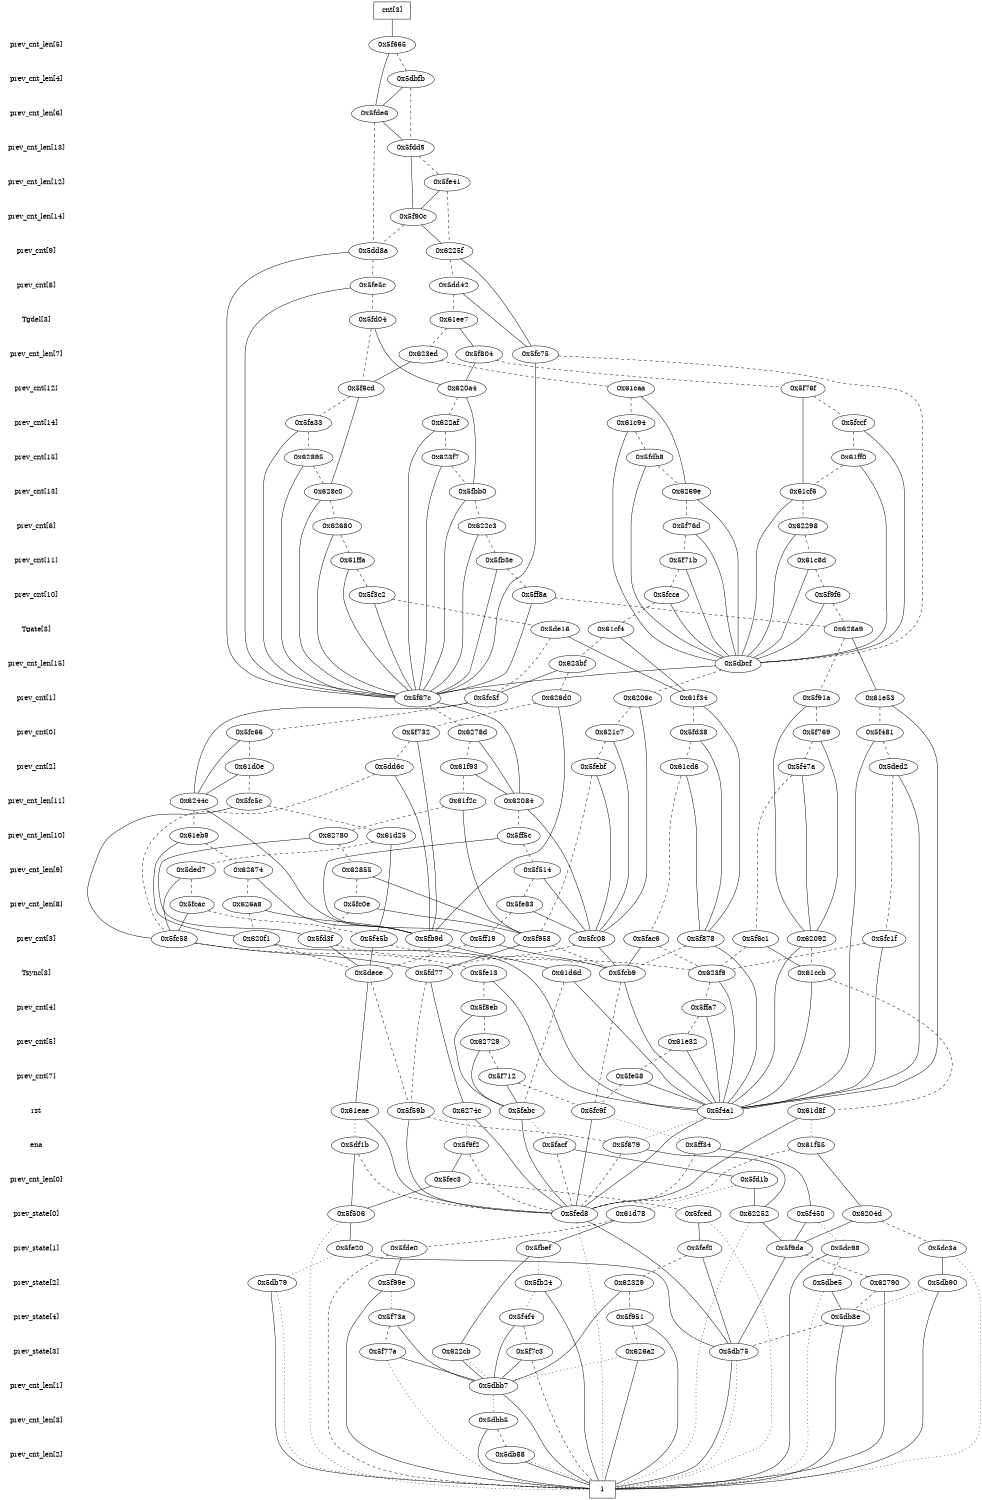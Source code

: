 digraph "DD" {
size = "7.5,10"
center = true;
edge [dir = none];
{ node [shape = plaintext];
  edge [style = invis];
  "CONST NODES" [style = invis];
" prev_cnt_len[5] " -> " prev_cnt_len[4] " -> " prev_cnt_len[6] " -> " prev_cnt_len[13] " -> " prev_cnt_len[12] " -> " prev_cnt_len[14] " -> " prev_cnt[9] " -> " prev_cnt[8] " -> " Tgdel[3] " -> " prev_cnt_len[7] " -> " prev_cnt[12] " -> " prev_cnt[14] " -> " prev_cnt[15] " -> " prev_cnt[13] " -> " prev_cnt[6] " -> " prev_cnt[11] " -> " prev_cnt[10] " -> " Tgate[3] " -> " prev_cnt_len[15] " -> " prev_cnt[1] " -> " prev_cnt[0] " -> " prev_cnt[2] " -> " prev_cnt_len[11] " -> " prev_cnt_len[10] " -> " prev_cnt_len[9] " -> " prev_cnt_len[8] " -> " prev_cnt[3] " -> " Tsync[3] " -> " prev_cnt[4] " -> " prev_cnt[5] " -> " prev_cnt[7] " -> " rst " -> " ena " -> " prev_cnt_len[0] " -> " prev_state[0] " -> " prev_state[1] " -> " prev_state[2] " -> " prev_state[4] " -> " prev_state[3] " -> " prev_cnt_len[1] " -> " prev_cnt_len[3] " -> " prev_cnt_len[2] " -> "CONST NODES"; 
}
{ rank = same; node [shape = box]; edge [style = invis];
"  cnt[3]  "; }
{ rank = same; " prev_cnt_len[5] ";
"0x5f665";
}
{ rank = same; " prev_cnt_len[4] ";
"0x5dbfb";
}
{ rank = same; " prev_cnt_len[6] ";
"0x5fde6";
}
{ rank = same; " prev_cnt_len[13] ";
"0x5fdd9";
}
{ rank = same; " prev_cnt_len[12] ";
"0x5fe41";
}
{ rank = same; " prev_cnt_len[14] ";
"0x5f90c";
}
{ rank = same; " prev_cnt[9] ";
"0x5dd8a";
"0x6225f";
}
{ rank = same; " prev_cnt[8] ";
"0x5fe5c";
"0x5dd42";
}
{ rank = same; " Tgdel[3] ";
"0x5fd04";
"0x61ee7";
}
{ rank = same; " prev_cnt_len[7] ";
"0x5fc75";
"0x623ed";
"0x5f804";
}
{ rank = same; " prev_cnt[12] ";
"0x5f76f";
"0x5f6cd";
"0x620a4";
"0x61caa";
}
{ rank = same; " prev_cnt[14] ";
"0x622af";
"0x5fccf";
"0x61c94";
"0x5fa33";
}
{ rank = same; " prev_cnt[15] ";
"0x61ff0";
"0x5fdb8";
"0x62895";
"0x623f7";
}
{ rank = same; " prev_cnt[13] ";
"0x5fbb0";
"0x628c0";
"0x6269e";
"0x61cf6";
}
{ rank = same; " prev_cnt[6] ";
"0x62298";
"0x5f76d";
"0x622c3";
"0x62680";
}
{ rank = same; " prev_cnt[11] ";
"0x61c8d";
"0x5fb3e";
"0x61ffa";
"0x5f71b";
}
{ rank = same; " prev_cnt[10] ";
"0x5fcca";
"0x5ff8a";
"0x5f3c2";
"0x5f9f6";
}
{ rank = same; " Tgate[3] ";
"0x628a9";
"0x61cf4";
"0x5de16";
}
{ rank = same; " prev_cnt_len[15] ";
"0x623bf";
"0x5dbcf";
}
{ rank = same; " prev_cnt[1] ";
"0x5fc5f";
"0x5f67c";
"0x5f91a";
"0x61f34";
"0x626d0";
"0x61e53";
"0x6206c";
}
{ rank = same; " prev_cnt[0] ";
"0x5f732";
"0x5f769";
"0x5fc66";
"0x5f481";
"0x621c7";
"0x6278d";
"0x5fd38";
}
{ rank = same; " prev_cnt[2] ";
"0x61f93";
"0x61cd6";
"0x5f47a";
"0x5dd6c";
"0x5ded2";
"0x5febf";
"0x61d0e";
}
{ rank = same; " prev_cnt_len[11] ";
"0x6244c";
"0x5fc5c";
"0x62084";
"0x61f2c";
}
{ rank = same; " prev_cnt_len[10] ";
"0x62780";
"0x5ff5c";
"0x61d25";
"0x61eb9";
}
{ rank = same; " prev_cnt_len[9] ";
"0x62674";
"0x5ded7";
"0x5f514";
"0x62855";
}
{ rank = same; " prev_cnt_len[8] ";
"0x5fe83";
"0x626a8";
"0x5fcac";
"0x5fc0e";
}
{ rank = same; " prev_cnt[3] ";
"0x5ff19";
"0x5f878";
"0x5fb9d";
"0x5f958";
"0x62092";
"0x5fd3f";
"0x5fc1f";
"0x5fc08";
"0x620f1";
"0x5fc58";
"0x5f45b";
"0x5f6c1";
"0x5fac6";
}
{ rank = same; " Tsync[3] ";
"0x5dece";
"0x61ccb";
"0x5fd77";
"0x5fe13";
"0x5fcb9";
"0x623f9";
"0x61d6d";
}
{ rank = same; " prev_cnt[4] ";
"0x5f8eb";
"0x5ffa7";
}
{ rank = same; " prev_cnt[5] ";
"0x62729";
"0x61e32";
}
{ rank = same; " prev_cnt[7] ";
"0x5fe58";
"0x5f712";
}
{ rank = same; " rst ";
"0x6274c";
"0x61eae";
"0x5fc9f";
"0x5fabc";
"0x61d8f";
"0x5f4a1";
"0x5f59b";
}
{ rank = same; " ena ";
"0x5f9f2";
"0x5df1b";
"0x61f55";
"0x5facf";
"0x5ff34";
"0x5f679";
}
{ rank = same; " prev_cnt_len[0] ";
"0x5fd1b";
"0x5fec3";
}
{ rank = same; " prev_state[0] ";
"0x5f506";
"0x61d78";
"0x6204d";
"0x62252";
"0x5fced";
"0x5fed8";
"0x5f450";
}
{ rank = same; " prev_state[1] ";
"0x5dc3a";
"0x5fde0";
"0x5f9da";
"0x5dc98";
"0x5fef0";
"0x5fe20";
"0x5fbef";
}
{ rank = same; " prev_state[2] ";
"0x5db90";
"0x62790";
"0x5fb24";
"0x62329";
"0x5f99e";
"0x5dbe5";
"0x5db79";
}
{ rank = same; " prev_state[4] ";
"0x5f4f4";
"0x5db8e";
"0x5f73a";
"0x5f951";
}
{ rank = same; " prev_state[3] ";
"0x622cb";
"0x5f77a";
"0x5f7c3";
"0x626a2";
"0x5db75";
}
{ rank = same; " prev_cnt_len[1] ";
"0x5dbb7";
}
{ rank = same; " prev_cnt_len[3] ";
"0x5dbb5";
}
{ rank = same; " prev_cnt_len[2] ";
"0x5db88";
}
{ rank = same; "CONST NODES";
{ node [shape = box]; "0x5db40";
}
}
"  cnt[3]  " -> "0x5f665" [style = solid];
"0x5f665" -> "0x5fde6";
"0x5f665" -> "0x5dbfb" [style = dashed];
"0x5dbfb" -> "0x5fde6";
"0x5dbfb" -> "0x5fdd9" [style = dashed];
"0x5fde6" -> "0x5fdd9";
"0x5fde6" -> "0x5dd8a" [style = dashed];
"0x5fdd9" -> "0x5f90c";
"0x5fdd9" -> "0x5fe41" [style = dashed];
"0x5fe41" -> "0x5f90c";
"0x5fe41" -> "0x6225f" [style = dashed];
"0x5f90c" -> "0x6225f";
"0x5f90c" -> "0x5dd8a" [style = dashed];
"0x5dd8a" -> "0x5f67c";
"0x5dd8a" -> "0x5fe5c" [style = dashed];
"0x6225f" -> "0x5fc75";
"0x6225f" -> "0x5dd42" [style = dashed];
"0x5fe5c" -> "0x5f67c";
"0x5fe5c" -> "0x5fd04" [style = dashed];
"0x5dd42" -> "0x5fc75";
"0x5dd42" -> "0x61ee7" [style = dashed];
"0x5fd04" -> "0x620a4";
"0x5fd04" -> "0x5f6cd" [style = dashed];
"0x61ee7" -> "0x5f804";
"0x61ee7" -> "0x623ed" [style = dashed];
"0x5fc75" -> "0x5f67c";
"0x5fc75" -> "0x5dbcf" [style = dashed];
"0x623ed" -> "0x5f6cd";
"0x623ed" -> "0x61caa" [style = dashed];
"0x5f804" -> "0x620a4";
"0x5f804" -> "0x5f76f" [style = dashed];
"0x5f76f" -> "0x61cf6";
"0x5f76f" -> "0x5fccf" [style = dashed];
"0x5f6cd" -> "0x628c0";
"0x5f6cd" -> "0x5fa33" [style = dashed];
"0x620a4" -> "0x5fbb0";
"0x620a4" -> "0x622af" [style = dashed];
"0x61caa" -> "0x6269e";
"0x61caa" -> "0x61c94" [style = dashed];
"0x622af" -> "0x5f67c";
"0x622af" -> "0x623f7" [style = dashed];
"0x5fccf" -> "0x5dbcf";
"0x5fccf" -> "0x61ff0" [style = dashed];
"0x61c94" -> "0x5dbcf";
"0x61c94" -> "0x5fdb8" [style = dashed];
"0x5fa33" -> "0x5f67c";
"0x5fa33" -> "0x62895" [style = dashed];
"0x61ff0" -> "0x5dbcf";
"0x61ff0" -> "0x61cf6" [style = dashed];
"0x5fdb8" -> "0x5dbcf";
"0x5fdb8" -> "0x6269e" [style = dashed];
"0x62895" -> "0x5f67c";
"0x62895" -> "0x628c0" [style = dashed];
"0x623f7" -> "0x5f67c";
"0x623f7" -> "0x5fbb0" [style = dashed];
"0x5fbb0" -> "0x5f67c";
"0x5fbb0" -> "0x622c3" [style = dashed];
"0x628c0" -> "0x5f67c";
"0x628c0" -> "0x62680" [style = dashed];
"0x6269e" -> "0x5dbcf";
"0x6269e" -> "0x5f76d" [style = dashed];
"0x61cf6" -> "0x5dbcf";
"0x61cf6" -> "0x62298" [style = dashed];
"0x62298" -> "0x5dbcf";
"0x62298" -> "0x61c8d" [style = dashed];
"0x5f76d" -> "0x5dbcf";
"0x5f76d" -> "0x5f71b" [style = dashed];
"0x622c3" -> "0x5f67c";
"0x622c3" -> "0x5fb3e" [style = dashed];
"0x62680" -> "0x5f67c";
"0x62680" -> "0x61ffa" [style = dashed];
"0x61c8d" -> "0x5dbcf";
"0x61c8d" -> "0x5f9f6" [style = dashed];
"0x5fb3e" -> "0x5f67c";
"0x5fb3e" -> "0x5ff8a" [style = dashed];
"0x61ffa" -> "0x5f67c";
"0x61ffa" -> "0x5f3c2" [style = dashed];
"0x5f71b" -> "0x5dbcf";
"0x5f71b" -> "0x5fcca" [style = dashed];
"0x5fcca" -> "0x5dbcf";
"0x5fcca" -> "0x61cf4" [style = dashed];
"0x5ff8a" -> "0x5f67c";
"0x5ff8a" -> "0x628a9" [style = dashed];
"0x5f3c2" -> "0x5f67c";
"0x5f3c2" -> "0x5de16" [style = dashed];
"0x5f9f6" -> "0x5dbcf";
"0x5f9f6" -> "0x628a9" [style = dashed];
"0x628a9" -> "0x61e53";
"0x628a9" -> "0x5f91a" [style = dashed];
"0x61cf4" -> "0x61f34";
"0x61cf4" -> "0x623bf" [style = dashed];
"0x5de16" -> "0x61f34";
"0x5de16" -> "0x5fc5f" [style = dashed];
"0x623bf" -> "0x5fc5f";
"0x623bf" -> "0x626d0" [style = dashed];
"0x5dbcf" -> "0x5f67c";
"0x5dbcf" -> "0x6206c" [style = dashed];
"0x5fc5f" -> "0x6244c";
"0x5fc5f" -> "0x5fc66" [style = dashed];
"0x5f67c" -> "0x62084";
"0x5f67c" -> "0x6278d" [style = dashed];
"0x5f91a" -> "0x62092";
"0x5f91a" -> "0x5f769" [style = dashed];
"0x61f34" -> "0x5f878";
"0x61f34" -> "0x5fd38" [style = dashed];
"0x626d0" -> "0x5fb9d";
"0x626d0" -> "0x5f732" [style = dashed];
"0x61e53" -> "0x5f4a1";
"0x61e53" -> "0x5f481" [style = dashed];
"0x6206c" -> "0x5fc08";
"0x6206c" -> "0x621c7" [style = dashed];
"0x5f732" -> "0x5fb9d";
"0x5f732" -> "0x5dd6c" [style = dashed];
"0x5f769" -> "0x62092";
"0x5f769" -> "0x5f47a" [style = dashed];
"0x5fc66" -> "0x6244c";
"0x5fc66" -> "0x61d0e" [style = dashed];
"0x5f481" -> "0x5f4a1";
"0x5f481" -> "0x5ded2" [style = dashed];
"0x621c7" -> "0x5fc08";
"0x621c7" -> "0x5febf" [style = dashed];
"0x6278d" -> "0x62084";
"0x6278d" -> "0x61f93" [style = dashed];
"0x5fd38" -> "0x5f878";
"0x5fd38" -> "0x61cd6" [style = dashed];
"0x61f93" -> "0x62084";
"0x61f93" -> "0x61f2c" [style = dashed];
"0x61cd6" -> "0x5f878";
"0x61cd6" -> "0x5fac6" [style = dashed];
"0x5f47a" -> "0x62092";
"0x5f47a" -> "0x5f6c1" [style = dashed];
"0x5dd6c" -> "0x5fb9d";
"0x5dd6c" -> "0x5fc58" [style = dashed];
"0x5ded2" -> "0x5f4a1";
"0x5ded2" -> "0x5fc1f" [style = dashed];
"0x5febf" -> "0x5fc08";
"0x5febf" -> "0x5f958" [style = dashed];
"0x61d0e" -> "0x6244c";
"0x61d0e" -> "0x5fc5c" [style = dashed];
"0x6244c" -> "0x5fb9d";
"0x6244c" -> "0x61eb9" [style = dashed];
"0x5fc5c" -> "0x5fc58";
"0x5fc5c" -> "0x61d25" [style = dashed];
"0x62084" -> "0x5fc08";
"0x62084" -> "0x5ff5c" [style = dashed];
"0x61f2c" -> "0x5f958";
"0x61f2c" -> "0x62780" [style = dashed];
"0x62780" -> "0x5fd3f";
"0x62780" -> "0x62855" [style = dashed];
"0x5ff5c" -> "0x5ff19";
"0x5ff5c" -> "0x5f514" [style = dashed];
"0x61d25" -> "0x5f45b";
"0x61d25" -> "0x5ded7" [style = dashed];
"0x61eb9" -> "0x620f1";
"0x61eb9" -> "0x62674" [style = dashed];
"0x62674" -> "0x5fb9d";
"0x62674" -> "0x626a8" [style = dashed];
"0x5ded7" -> "0x5fc58";
"0x5ded7" -> "0x5fcac" [style = dashed];
"0x5f514" -> "0x5fc08";
"0x5f514" -> "0x5fe83" [style = dashed];
"0x62855" -> "0x5f958";
"0x62855" -> "0x5fc0e" [style = dashed];
"0x5fe83" -> "0x5fc08";
"0x5fe83" -> "0x5ff19" [style = dashed];
"0x626a8" -> "0x5fb9d";
"0x626a8" -> "0x620f1" [style = dashed];
"0x5fcac" -> "0x5fc58";
"0x5fcac" -> "0x5f45b" [style = dashed];
"0x5fc0e" -> "0x5f958";
"0x5fc0e" -> "0x5fd3f" [style = dashed];
"0x5ff19" -> "0x5fcb9";
"0x5ff19" -> "0x5dece" [style = dashed];
"0x5f878" -> "0x5f4a1";
"0x5f878" -> "0x5fcb9" [style = dashed];
"0x5fb9d" -> "0x61d6d";
"0x5fb9d" -> "0x5fd77" [style = dashed];
"0x5f958" -> "0x5fd77";
"0x5f958" -> "0x5fcb9" [style = dashed];
"0x62092" -> "0x5f4a1";
"0x62092" -> "0x61ccb" [style = dashed];
"0x5fd3f" -> "0x5dece";
"0x5fd3f" -> "0x5fcb9" [style = dashed];
"0x5fc1f" -> "0x5f4a1";
"0x5fc1f" -> "0x623f9" [style = dashed];
"0x5fc08" -> "0x5fcb9";
"0x5fc08" -> "0x5fd77" [style = dashed];
"0x620f1" -> "0x5f4a1";
"0x620f1" -> "0x5dece" [style = dashed];
"0x5fc58" -> "0x5fd77";
"0x5fc58" -> "0x5fe13" [style = dashed];
"0x5f45b" -> "0x5dece";
"0x5f45b" -> "0x623f9" [style = dashed];
"0x5f6c1" -> "0x61ccb";
"0x5f6c1" -> "0x623f9" [style = dashed];
"0x5fac6" -> "0x5fcb9";
"0x5fac6" -> "0x623f9" [style = dashed];
"0x5dece" -> "0x61eae";
"0x5dece" -> "0x5f59b" [style = dashed];
"0x61ccb" -> "0x5f4a1";
"0x61ccb" -> "0x61d8f" [style = dashed];
"0x5fd77" -> "0x6274c";
"0x5fd77" -> "0x5f59b" [style = dashed];
"0x5fe13" -> "0x5f4a1";
"0x5fe13" -> "0x5f8eb" [style = dashed];
"0x5fcb9" -> "0x5f4a1";
"0x5fcb9" -> "0x5fc9f" [style = dashed];
"0x623f9" -> "0x5f4a1";
"0x623f9" -> "0x5ffa7" [style = dashed];
"0x61d6d" -> "0x5f4a1";
"0x61d6d" -> "0x5fabc" [style = dashed];
"0x5f8eb" -> "0x5fabc";
"0x5f8eb" -> "0x62729" [style = dashed];
"0x5ffa7" -> "0x5f4a1";
"0x5ffa7" -> "0x61e32" [style = dashed];
"0x62729" -> "0x5fabc";
"0x62729" -> "0x5f712" [style = dashed];
"0x61e32" -> "0x5f4a1";
"0x61e32" -> "0x5fe58" [style = dashed];
"0x5fe58" -> "0x5f4a1";
"0x5fe58" -> "0x5fc9f" [style = dashed];
"0x5f712" -> "0x5fabc";
"0x5f712" -> "0x5fc9f" [style = dashed];
"0x6274c" -> "0x5fed8";
"0x6274c" -> "0x5f9f2" [style = dotted];
"0x61eae" -> "0x5fed8";
"0x61eae" -> "0x5df1b" [style = dotted];
"0x5fc9f" -> "0x5fed8";
"0x5fc9f" -> "0x5ff34" [style = dotted];
"0x5fabc" -> "0x5fed8";
"0x5fabc" -> "0x5facf" [style = dotted];
"0x61d8f" -> "0x5fed8";
"0x61d8f" -> "0x61f55" [style = dotted];
"0x5f4a1" -> "0x5fed8";
"0x5f4a1" -> "0x5f679" [style = dotted];
"0x5f59b" -> "0x5fed8";
"0x5f59b" -> "0x5f679" [style = dashed];
"0x5f9f2" -> "0x5fec3";
"0x5f9f2" -> "0x5fed8" [style = dashed];
"0x5df1b" -> "0x5f506";
"0x5df1b" -> "0x5fed8" [style = dashed];
"0x61f55" -> "0x6204d";
"0x61f55" -> "0x5fed8" [style = dashed];
"0x5facf" -> "0x5fd1b";
"0x5facf" -> "0x5fed8" [style = dashed];
"0x5ff34" -> "0x5f450";
"0x5ff34" -> "0x5fed8" [style = dashed];
"0x5f679" -> "0x62252";
"0x5f679" -> "0x5fed8" [style = dashed];
"0x5fd1b" -> "0x62252";
"0x5fd1b" -> "0x61d78" [style = dotted];
"0x5fec3" -> "0x5f506";
"0x5fec3" -> "0x5fced" [style = dashed];
"0x5f506" -> "0x5fe20";
"0x5f506" -> "0x5db40" [style = dotted];
"0x61d78" -> "0x5fbef";
"0x61d78" -> "0x5fde0" [style = dashed];
"0x6204d" -> "0x5f9da";
"0x6204d" -> "0x5dc3a" [style = dashed];
"0x62252" -> "0x5f9da";
"0x62252" -> "0x5db40" [style = dotted];
"0x5fced" -> "0x5fef0";
"0x5fced" -> "0x5db40" [style = dotted];
"0x5fed8" -> "0x5db75";
"0x5fed8" -> "0x5db40" [style = dotted];
"0x5f450" -> "0x5f9da";
"0x5f450" -> "0x5dc98" [style = dotted];
"0x5dc3a" -> "0x5db90";
"0x5dc3a" -> "0x5db40" [style = dotted];
"0x5fde0" -> "0x5f99e";
"0x5fde0" -> "0x5db40" [style = dashed];
"0x5f9da" -> "0x5db75";
"0x5f9da" -> "0x62790" [style = dashed];
"0x5dc98" -> "0x5db40";
"0x5dc98" -> "0x5dbe5" [style = dashed];
"0x5fef0" -> "0x5db75";
"0x5fef0" -> "0x62329" [style = dashed];
"0x5fe20" -> "0x5db75";
"0x5fe20" -> "0x5db79" [style = dotted];
"0x5fbef" -> "0x622cb";
"0x5fbef" -> "0x5fb24" [style = dotted];
"0x5db90" -> "0x5db40";
"0x5db90" -> "0x5db8e" [style = dotted];
"0x62790" -> "0x5db40";
"0x62790" -> "0x5db8e" [style = dashed];
"0x5fb24" -> "0x5db40";
"0x5fb24" -> "0x5f4f4" [style = dotted];
"0x62329" -> "0x5dbb7";
"0x62329" -> "0x5f951" [style = dashed];
"0x5f99e" -> "0x5db40";
"0x5f99e" -> "0x5f73a" [style = dotted];
"0x5dbe5" -> "0x5db8e";
"0x5dbe5" -> "0x5db40" [style = dotted];
"0x5db79" -> "0x5db40";
"0x5db79" -> "0x5db40" [style = dotted];
"0x5f4f4" -> "0x5dbb7";
"0x5f4f4" -> "0x5f7c3" [style = dashed];
"0x5db8e" -> "0x5db40";
"0x5db8e" -> "0x5db75" [style = dashed];
"0x5f73a" -> "0x5dbb7";
"0x5f73a" -> "0x5f77a" [style = dashed];
"0x5f951" -> "0x5db40";
"0x5f951" -> "0x626a2" [style = dashed];
"0x622cb" -> "0x5dbb7";
"0x622cb" -> "0x5dbb7" [style = dotted];
"0x5f77a" -> "0x5dbb7";
"0x5f77a" -> "0x5db40" [style = dotted];
"0x5f7c3" -> "0x5dbb7";
"0x5f7c3" -> "0x5db40" [style = dashed];
"0x626a2" -> "0x5db40";
"0x626a2" -> "0x5dbb7" [style = dotted];
"0x5db75" -> "0x5db40";
"0x5db75" -> "0x5db40" [style = dotted];
"0x5dbb7" -> "0x5db40";
"0x5dbb7" -> "0x5dbb5" [style = dotted];
"0x5dbb5" -> "0x5db40";
"0x5dbb5" -> "0x5db88" [style = dashed];
"0x5db88" -> "0x5db40";
"0x5db88" -> "0x5db40" [style = dotted];
"0x5db40" [label = "1"];
}
